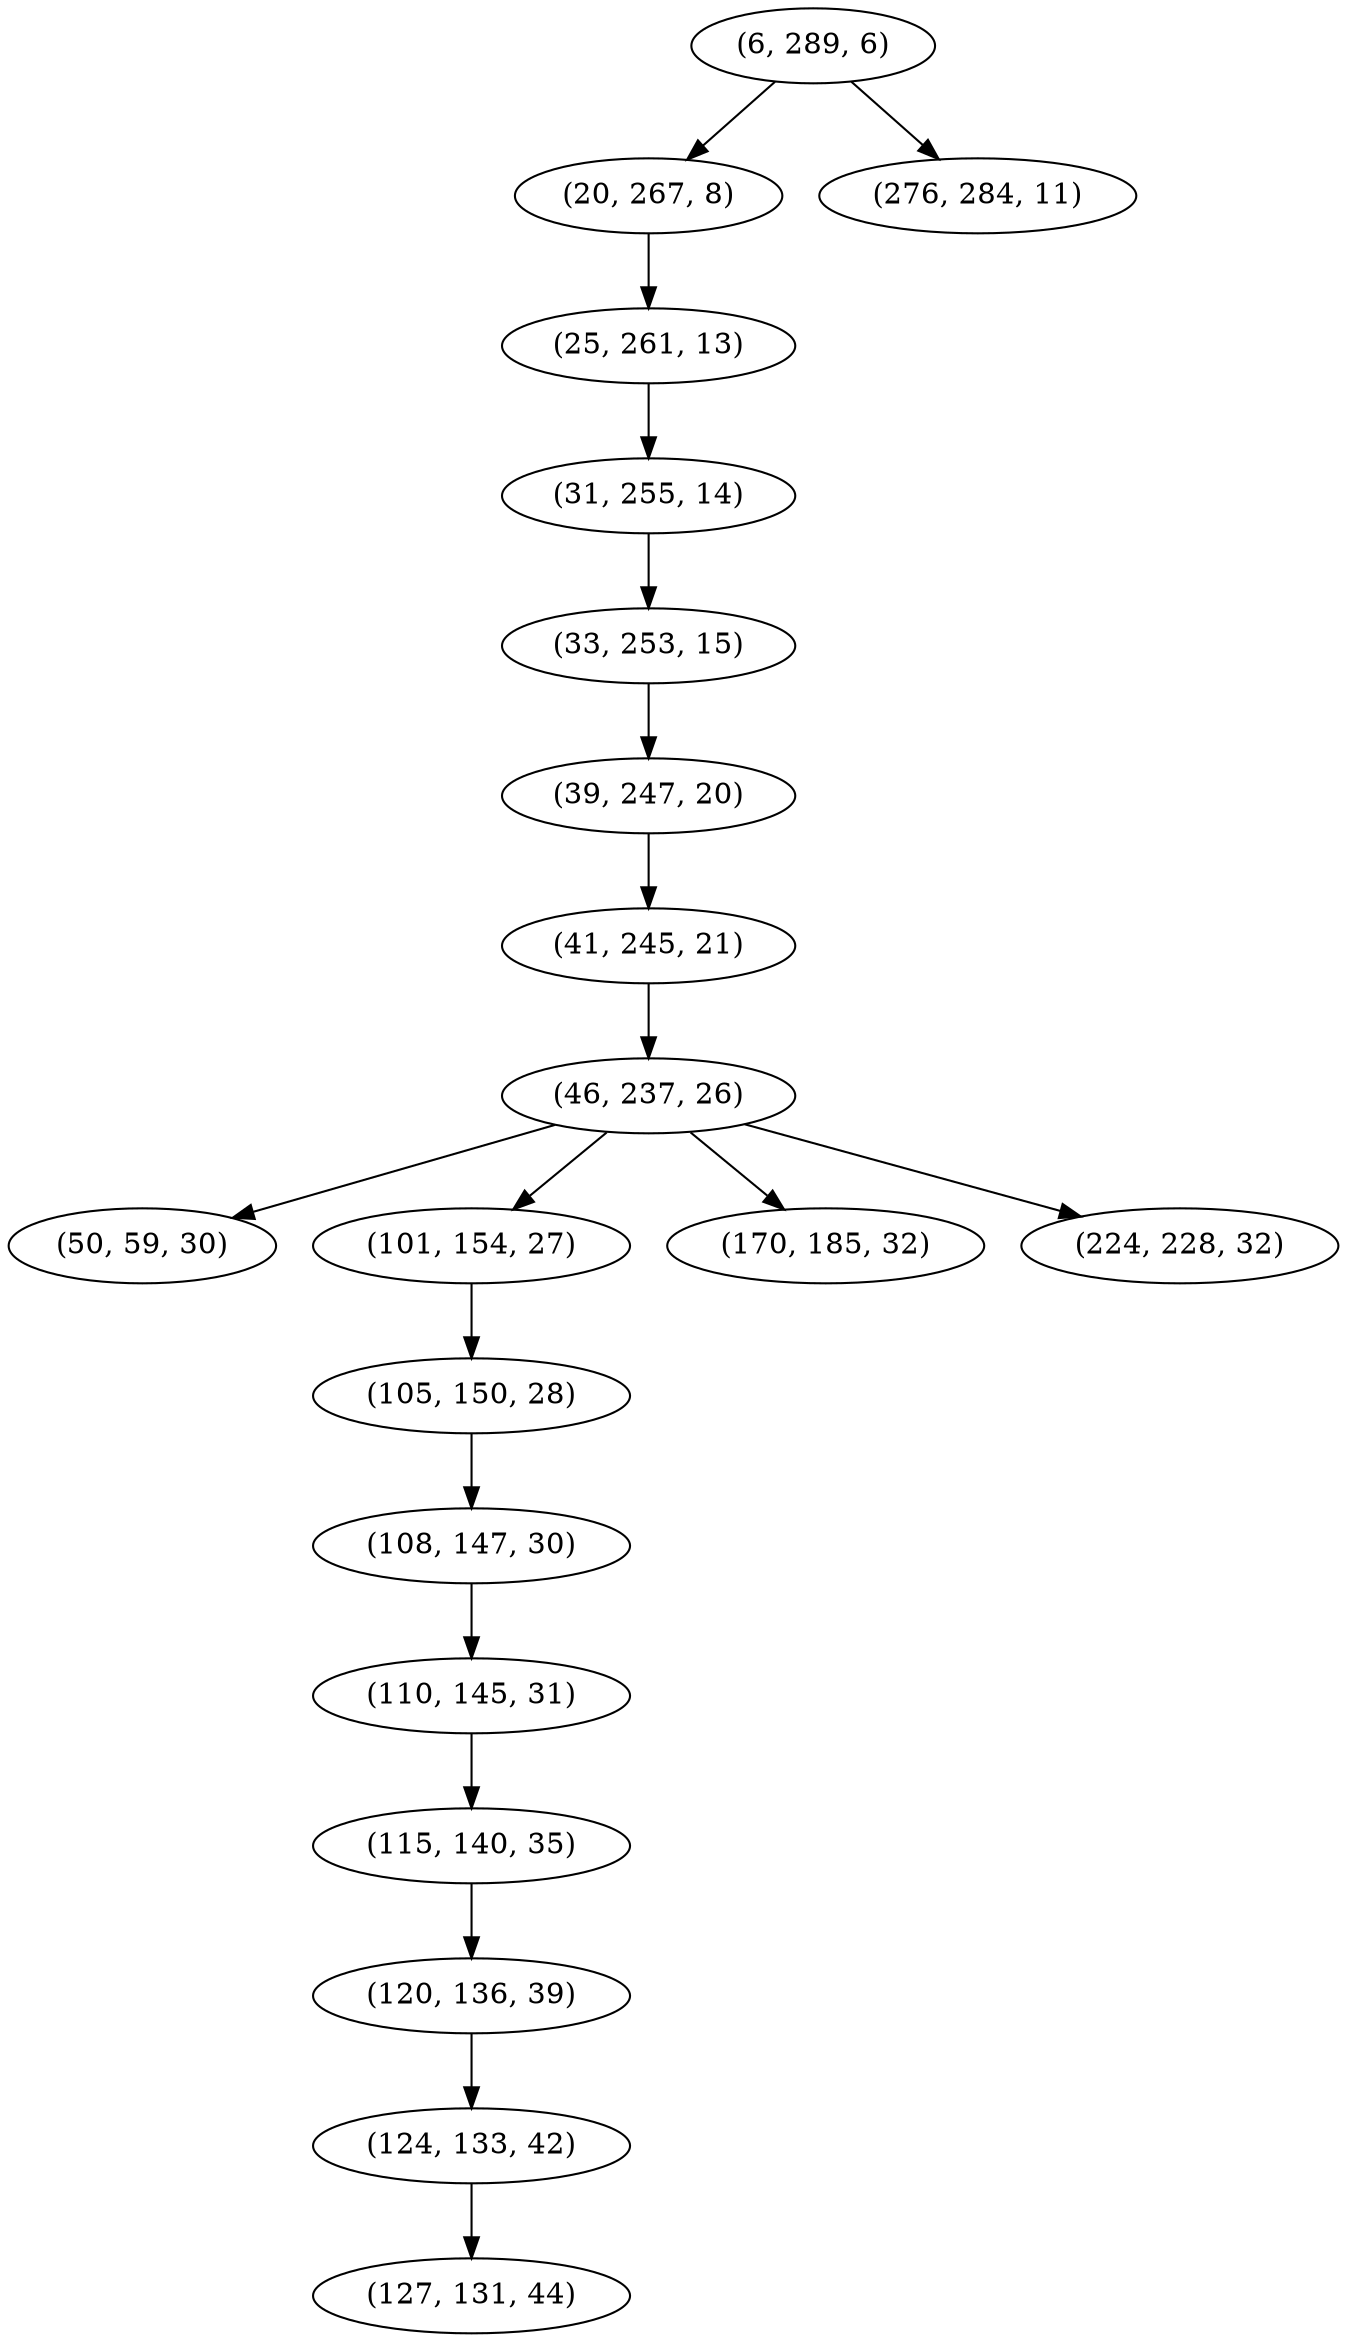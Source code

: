digraph tree {
    "(6, 289, 6)";
    "(20, 267, 8)";
    "(25, 261, 13)";
    "(31, 255, 14)";
    "(33, 253, 15)";
    "(39, 247, 20)";
    "(41, 245, 21)";
    "(46, 237, 26)";
    "(50, 59, 30)";
    "(101, 154, 27)";
    "(105, 150, 28)";
    "(108, 147, 30)";
    "(110, 145, 31)";
    "(115, 140, 35)";
    "(120, 136, 39)";
    "(124, 133, 42)";
    "(127, 131, 44)";
    "(170, 185, 32)";
    "(224, 228, 32)";
    "(276, 284, 11)";
    "(6, 289, 6)" -> "(20, 267, 8)";
    "(6, 289, 6)" -> "(276, 284, 11)";
    "(20, 267, 8)" -> "(25, 261, 13)";
    "(25, 261, 13)" -> "(31, 255, 14)";
    "(31, 255, 14)" -> "(33, 253, 15)";
    "(33, 253, 15)" -> "(39, 247, 20)";
    "(39, 247, 20)" -> "(41, 245, 21)";
    "(41, 245, 21)" -> "(46, 237, 26)";
    "(46, 237, 26)" -> "(50, 59, 30)";
    "(46, 237, 26)" -> "(101, 154, 27)";
    "(46, 237, 26)" -> "(170, 185, 32)";
    "(46, 237, 26)" -> "(224, 228, 32)";
    "(101, 154, 27)" -> "(105, 150, 28)";
    "(105, 150, 28)" -> "(108, 147, 30)";
    "(108, 147, 30)" -> "(110, 145, 31)";
    "(110, 145, 31)" -> "(115, 140, 35)";
    "(115, 140, 35)" -> "(120, 136, 39)";
    "(120, 136, 39)" -> "(124, 133, 42)";
    "(124, 133, 42)" -> "(127, 131, 44)";
}
